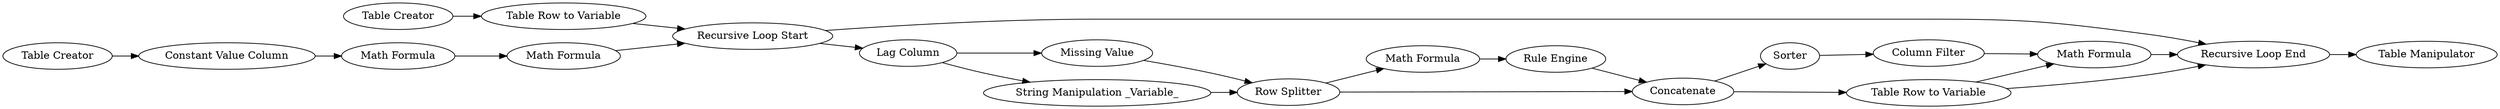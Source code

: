 digraph {
	"-8534284105023064414_6" [label="Math Formula"]
	"-8534284105023064414_15" [label="Missing Value"]
	"-8534284105023064414_21" [label="String Manipulation _Variable_"]
	"-8534284105023064414_16" [label="Math Formula"]
	"-8534284105023064414_17" [label="Rule Engine"]
	"-8534284105023064414_20" [label="Column Filter"]
	"-8534284105023064414_11" [label="Recursive Loop End"]
	"-8534284105023064414_3" [label="Table Row to Variable"]
	"-8534284105023064414_28" [label="Table Manipulator"]
	"-8534284105023064414_10" [label="Recursive Loop Start"]
	"-8534284105023064414_5" [label="Constant Value Column"]
	"-8534284105023064414_22" [label=Sorter]
	"-8534284105023064414_19" [label=Concatenate]
	"-8534284105023064414_1" [label="Table Creator"]
	"-8534284105023064414_12" [label="Row Splitter"]
	"-8534284105023064414_7" [label="Table Row to Variable"]
	"-8534284105023064414_2" [label="Table Creator"]
	"-8534284105023064414_27" [label="Math Formula"]
	"-8534284105023064414_25" [label="Math Formula"]
	"-8534284105023064414_14" [label="Lag Column"]
	"-8534284105023064414_5" -> "-8534284105023064414_16"
	"-8534284105023064414_15" -> "-8534284105023064414_12"
	"-8534284105023064414_20" -> "-8534284105023064414_27"
	"-8534284105023064414_1" -> "-8534284105023064414_5"
	"-8534284105023064414_25" -> "-8534284105023064414_10"
	"-8534284105023064414_12" -> "-8534284105023064414_19"
	"-8534284105023064414_19" -> "-8534284105023064414_22"
	"-8534284105023064414_22" -> "-8534284105023064414_20"
	"-8534284105023064414_6" -> "-8534284105023064414_17"
	"-8534284105023064414_2" -> "-8534284105023064414_3"
	"-8534284105023064414_21" -> "-8534284105023064414_12"
	"-8534284105023064414_11" -> "-8534284105023064414_28"
	"-8534284105023064414_10" -> "-8534284105023064414_11"
	"-8534284105023064414_3" -> "-8534284105023064414_10"
	"-8534284105023064414_7" -> "-8534284105023064414_27"
	"-8534284105023064414_7" -> "-8534284105023064414_11"
	"-8534284105023064414_27" -> "-8534284105023064414_11"
	"-8534284105023064414_12" -> "-8534284105023064414_6"
	"-8534284105023064414_14" -> "-8534284105023064414_15"
	"-8534284105023064414_14" -> "-8534284105023064414_21"
	"-8534284105023064414_17" -> "-8534284105023064414_19"
	"-8534284105023064414_16" -> "-8534284105023064414_25"
	"-8534284105023064414_19" -> "-8534284105023064414_7"
	"-8534284105023064414_10" -> "-8534284105023064414_14"
	rankdir=LR
}
